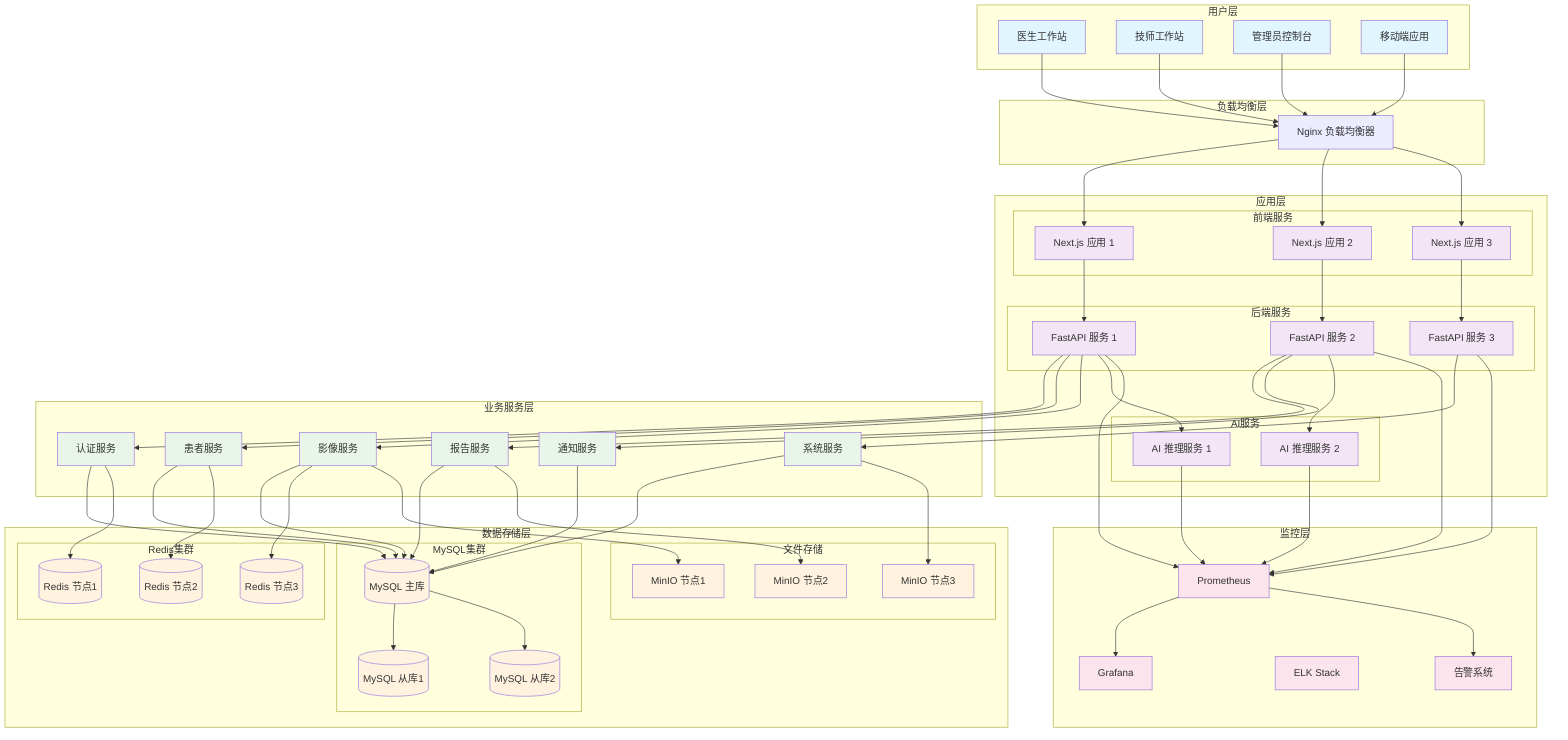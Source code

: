 graph TB
    %% 医疗影像诊断系统架构图
    %% 用户层
    subgraph "用户层"
        U1[医生工作站]
        U2[技师工作站]
        U3[管理员控制台]
        U4[移动端应用]
    end

    %% 负载均衡层
    subgraph "负载均衡层"
        LB[Nginx 负载均衡器]
    end

    %% 应用层
    subgraph "应用层"
        subgraph "前端服务"
            FE1[Next.js 应用 1]
            FE2[Next.js 应用 2]
            FE3[Next.js 应用 3]
        end
        
        subgraph "后端服务"
            BE1[FastAPI 服务 1]
            BE2[FastAPI 服务 2]
            BE3[FastAPI 服务 3]
        end
        
        subgraph "AI服务"
            AI1[AI 推理服务 1]
            AI2[AI 推理服务 2]
        end
    end

    %% 服务层
    subgraph "业务服务层"
        AUTH[认证服务]
        PATIENT[患者服务]
        IMAGE[影像服务]
        REPORT[报告服务]
        NOTIFY[通知服务]
        SYSTEM[系统服务]
    end

    %% 数据层
    subgraph "数据存储层"
        subgraph "MySQL集群"
            DB1[(MySQL 主库)]
            DB2[(MySQL 从库1)]
            DB3[(MySQL 从库2)]
        end
        
        subgraph "Redis集群"
            R1[(Redis 节点1)]
            R2[(Redis 节点2)]
            R3[(Redis 节点3)]
        end
        
        subgraph "文件存储"
            FS1[MinIO 节点1]
            FS2[MinIO 节点2]
            FS3[MinIO 节点3]
        end
    end

    %% 监控层
    subgraph "监控层"
        PROM[Prometheus]
        GRAF[Grafana]
        ELK[ELK Stack]
        ALERT[告警系统]
    end

    %% 连接关系
    U1 --> LB
    U2 --> LB
    U3 --> LB
    U4 --> LB

    LB --> FE1
    LB --> FE2
    LB --> FE3

    FE1 --> BE1
    FE2 --> BE2
    FE3 --> BE3

    BE1 --> AUTH
    BE1 --> PATIENT
    BE1 --> IMAGE
    BE2 --> REPORT
    BE2 --> NOTIFY
    BE3 --> SYSTEM

    BE1 --> AI1
    BE2 --> AI2

    AUTH --> DB1
    PATIENT --> DB1
    IMAGE --> DB1
    REPORT --> DB1
    NOTIFY --> DB1
    SYSTEM --> DB1

    DB1 --> DB2
    DB1 --> DB3

    AUTH --> R1
    PATIENT --> R2
    IMAGE --> R3

    IMAGE --> FS1
    REPORT --> FS2
    SYSTEM --> FS3

    %% 监控连接
    BE1 --> PROM
    BE2 --> PROM
    BE3 --> PROM
    AI1 --> PROM
    AI2 --> PROM

    PROM --> GRAF
    PROM --> ALERT

    %% 样式
    classDef userLayer fill:#e1f5fe
    classDef appLayer fill:#f3e5f5
    classDef serviceLayer fill:#e8f5e8
    classDef dataLayer fill:#fff3e0
    classDef monitorLayer fill:#fce4ec

    class U1,U2,U3,U4 userLayer
    class FE1,FE2,FE3,BE1,BE2,BE3,AI1,AI2 appLayer
    class AUTH,PATIENT,IMAGE,REPORT,NOTIFY,SYSTEM serviceLayer
    class DB1,DB2,DB3,R1,R2,R3,FS1,FS2,FS3 dataLayer
    class PROM,GRAF,ELK,ALERT monitorLayer